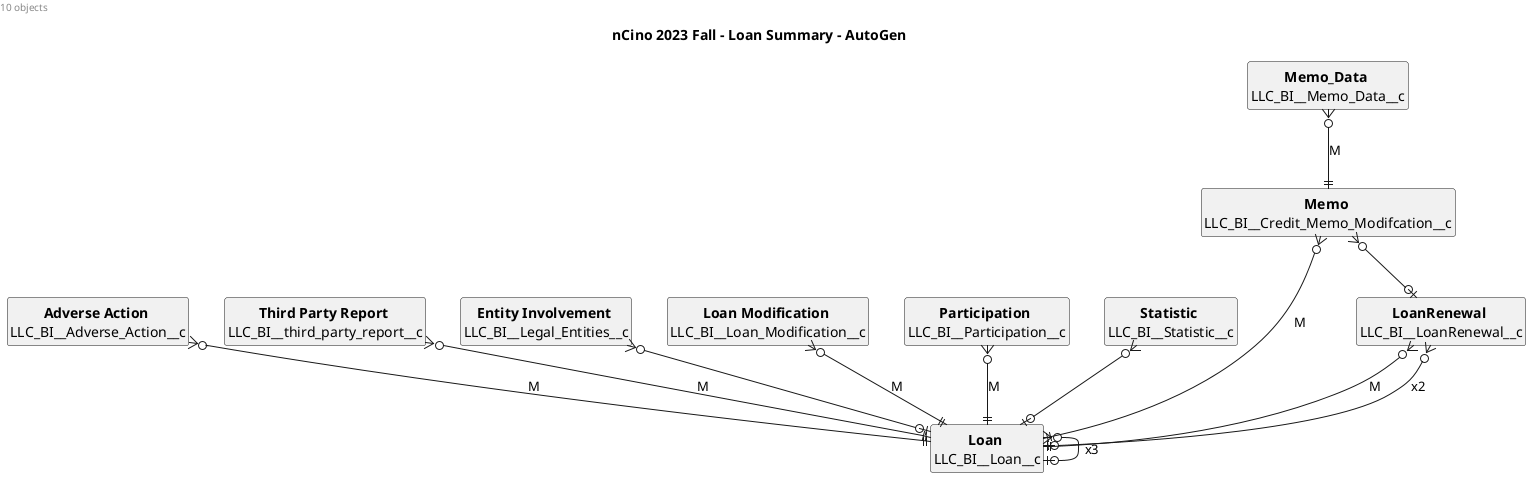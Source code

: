 @startuml
'https://plantuml.com/class-diagram

left header 10 objects
title nCino 2023 Fall - Loan Summary - AutoGen

'skinparam classBorderThickness 0

hide circle
hide empty methods
hide empty fields

'legend right
'  Relationship
'    M = MasterDetail
'    xn = n-times
'  Field
'    bold = required
'    underline = MasterDetail
'endlegend


entity AdverseAction as "<b>Adverse Action</b> \nLLC_BI__Adverse_Action__c"  {
}
entity ThirdPartyReport as "<b>Third Party Report</b> \nLLC_BI__third_party_report__c"  {
}
entity EntityInvolvement as "<b>Entity Involvement</b> \nLLC_BI__Legal_Entities__c"  {
}
entity Loan as "<b>Loan</b> \nLLC_BI__Loan__c"  {
}
entity LoanModification as "<b>Loan Modification</b> \nLLC_BI__Loan_Modification__c"  {
}
entity Participation as "<b>Participation</b> \nLLC_BI__Participation__c"  {
}
entity Statistic as "<b>Statistic</b> \nLLC_BI__Statistic__c"  {
}
entity LoanRenewal as "<b>LoanRenewal</b> \nLLC_BI__LoanRenewal__c"  {
}
entity Memo as "<b>Memo</b> \nLLC_BI__Credit_Memo_Modifcation__c"  {
}
entity Memo_Data as "<b>Memo_Data</b> \nLLC_BI__Memo_Data__c"  {
}

Statistic }o--o| Loan
AdverseAction }o--|| Loan: M
LoanRenewal }o--|| Loan: M
EntityInvolvement }o--o| Loan
Memo }o--|| Loan: M
Loan }o--o| Loan: x3
LoanRenewal }o--o| Loan: x2
ThirdPartyReport }o--|| Loan: M
Memo_Data }o--|| Memo: M
Participation }o--|| Loan: M
LoanModification }o--|| Loan: M
Memo }o--o| LoanRenewal

@enduml
